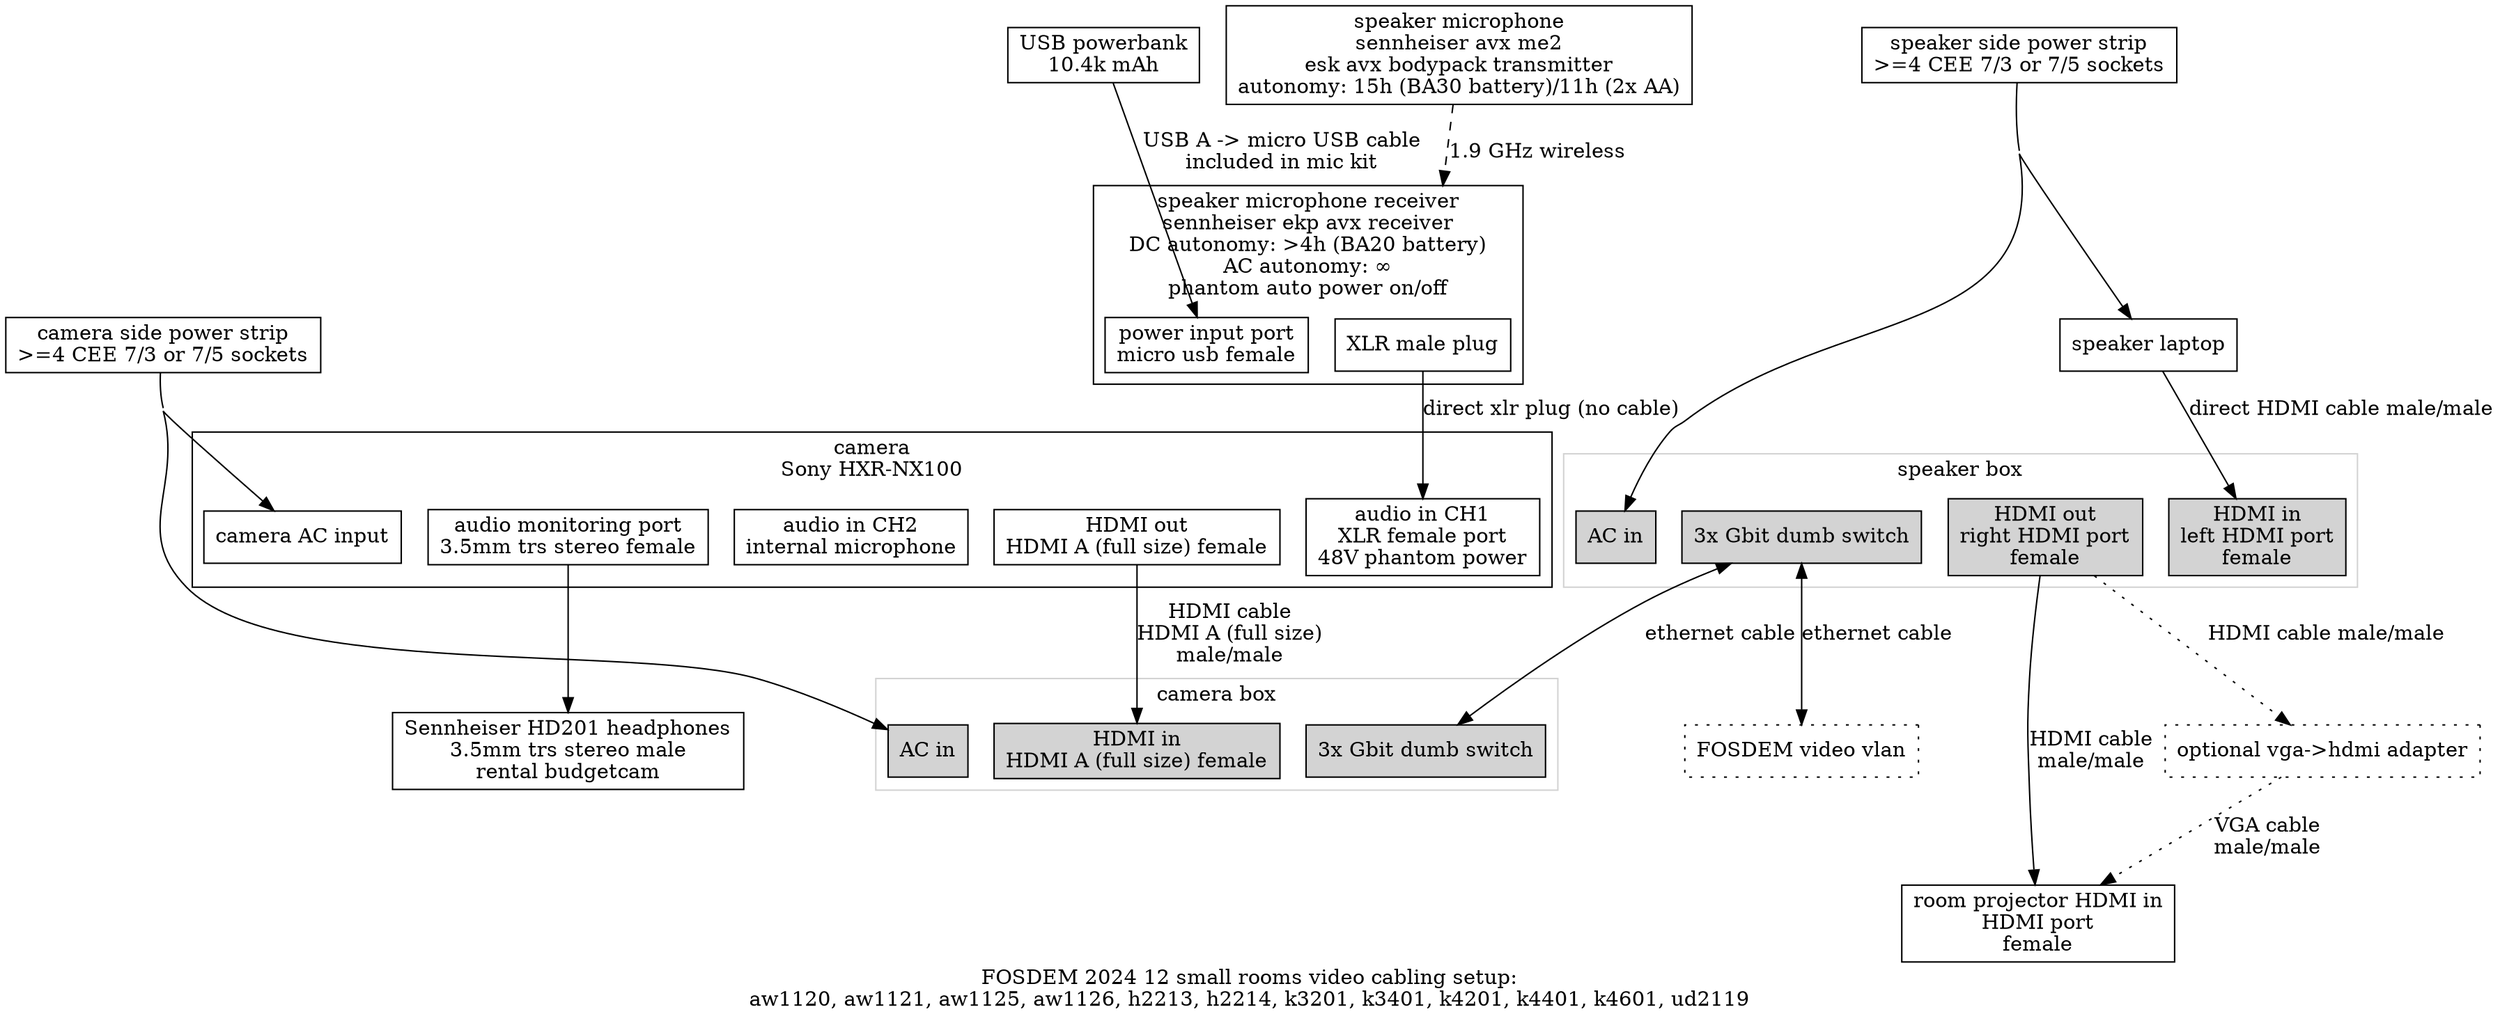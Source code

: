 digraph G {
	label = "FOSDEM 2024 12 small rooms video cabling setup:\naw1120, aw1121, aw1125, aw1126, h2213, h2214, k3201, k3401, k4201, k4401, k4601, ud2119";
	concentrate = true;
	compound = true;
	node [shape = box];

	cam_power_strip [label="camera side power strip\n>=4 CEE 7/3 or 7/5 sockets"];
	usb_powerbank [label = "USB powerbank\n10.4k mAh"];

	speaker_microphone [label="speaker microphone\nsennheiser avx me2\nesk avx bodypack transmitter\nautonomy: 15h (BA30 battery)/11h (2x AA)", URL="https://en-us.sennheiser.com/global-downloads/file/6524/AVX_Manual_06_2015_EN.pdf"];
	subgraph cluster_speaker_microphone_receiver {
		label = "speaker microphone receiver\nsennheiser ekp avx receiver\nDC autonomy: >4h (BA20 battery)\nAC autonomy: ∞\nphantom auto power on/off"
			URL = "https://en-us.sennheiser.com/global-downloads/file/6524/AVX_Manual_06_2015_EN.pdf";
		speaker_microphone_receiver_usb_power_connector [label = "power input port\nmicro usb female"];
		speaker_microphone_receiver_xlr_connector [label = "XLR male plug"];
	}
	speaker_laptop [label = "speaker laptop"];
	room_projector_optional_adapter [label = "optional vga->hdmi adapter", style="dotted"];
	subgraph cluster_camera {
		label="camera\nSony HXR-NX100"
			URL="https://pro.sony.com/bbsccms/assets/files/micro/nxcam/latest/Sony_HXR-NX100.pdf";
		camera_xlr_in [label = "audio in CH1\nXLR female port\n48V phantom power"];
		camera_hdmi_out [label = "HDMI out\nHDMI A (full size) female"];
		camera_internal_mic [label="audio in CH2\ninternal microphone"];
		camera_audio_monitor [label="audio monitoring port\n3.5mm trs stereo female"];
		camera_ac_in [label="camera AC input"];
	}

	subgraph fosdem_network {
		color = lightgrey;
		node [style = filled];
		//parts
		subgraph cluster_cam_box {
			label = "camera box";
			URL = "https://github.com/FOSDEM/video";
			cam_box_hdmi_in [label="HDMI in\nHDMI A (full size) female"];
			cam_box_switch [label="3x Gbit dumb switch"];
			cam_box_ac_in [label="AC in"];
		}
		subgraph cluster_speaker_box {
			label = "speaker box";
			URL = "https://github.com/FOSDEM/video";
			speaker_box_hdmi_in [label="HDMI in\nleft HDMI port\nfemale"];
			speaker_box_hdmi_out [label="HDMI out\nright HDMI port\nfemale"];
			speaker_box_switch [label="3x Gbit dumb switch"];
			speaker_box_ac_in [label="AC in"];
		}
	}

	speaker_power_strip [label="speaker side power strip\n>=4 CEE 7/3 or 7/5 sockets"];
	room_projector [label="room projector HDMI in\nHDMI port\nfemale"];
	headphones [label="Sennheiser HD201 headphones\n3.5mm trs stereo male\nrental budgetcam", URL="https://en-us.sennheiser.com/over-ear-headphones-hd-201"];
	video_vlan [label="FOSDEM video vlan", style="dotted"];

	speaker_microphone -> speaker_microphone_receiver_xlr_connector [label = "1.9 GHz wireless", lhead = cluster_speaker_microphone_receiver, style = dashed ];
	usb_powerbank -> speaker_microphone_receiver_usb_power_connector [label = "USB A -> micro USB cable\nincluded in mic kit"];
	speaker_microphone_receiver_xlr_connector -> camera_xlr_in [label = "direct xlr plug (no cable)"];
	speaker_laptop -> speaker_box_hdmi_in [label = "direct HDMI cable male/male"];
	room_projector_optional_adapter -> room_projector [label = "VGA cable\nmale/male", style = "dotted"];
	speaker_box_hdmi_out -> room_projector_optional_adapter [label = "HDMI cable male/male", style = "dotted"];
	camera_hdmi_out -> cam_box_hdmi_in [label = "HDMI cable\nHDMI A (full size)\nmale/male"];
	speaker_box_hdmi_out -> room_projector [label = "HDMI cable\nmale/male"];
	camera_audio_monitor -> headphones;
	speaker_box_switch -> video_vlan [dir = "both", label = "ethernet cable"];
	speaker_box_switch -> cam_box_switch [dir = "both", label = "ethernet cable"];

	# AC power
	cam_power_strip -> camera_ac_in;
	cam_power_strip -> cam_box_ac_in;

	speaker_power_strip -> speaker_laptop;
	speaker_power_strip -> speaker_box_ac_in;
}
